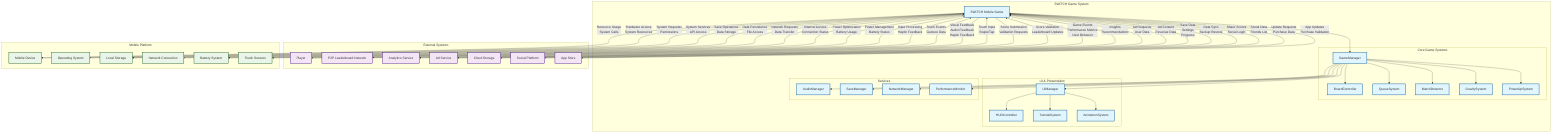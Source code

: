 graph TB
    subgraph "SWITCH Game System"
        SWITCH[SWITCH Mobile Game]
        
        subgraph "Core Game Systems"
            GM[GameManager]
            BC[BoardController]
            QS[QueueSystem]
            MD[MatchDetector]
            GS[GravitySystem]
            PU[PowerUpSystem]
        end
        
        subgraph "UI & Presentation"
            UI[UIManager]
            HUD[HUDController]
            TUT[TutorialSystem]
            ANIM[AnimationSystem]
        end
        
        subgraph "Services"
            AUDIO[AudioManager]
            SAVE[SaveManager]
            NET[NetworkManager]
            PERF[PerformanceMonitor]
        end
        
        SWITCH --> GM
        GM --> BC
        GM --> QS
        GM --> MD
        GM --> GS
        GM --> PU
        GM --> UI
        GM --> AUDIO
        GM --> SAVE
        GM --> NET
        GM --> PERF
        
        UI --> HUD
        UI --> TUT
        UI --> ANIM
    end
    
    subgraph "External Systems"
        PLAYER[Player]
        LEADERBOARD[P2P Leaderboard Network]
        ANALYTICS[Analytics Service]
        ADS[Ad Service]
        CLOUD[Cloud Storage]
        SOCIAL[Social Platform]
        STORE[App Store]
    end
    
    subgraph "Mobile Platform"
        DEVICE[Mobile Device]
        OS[Operating System]
        STORAGE[Local Storage]
        NETWORK[Network Connection]
        BATTERY[Battery System]
        SENSORS[Touch Sensors]
    end
    
    %% Player Interactions
    PLAYER -->|"Touch Input<br/>Swipe/Tap"| SWITCH
    SWITCH -->|"Visual Feedback<br/>Audio Feedback<br/>Haptic Feedback"| PLAYER
    
    %% Network Interactions
    SWITCH -->|"Score Submission<br/>Validation Requests"| LEADERBOARD
    LEADERBOARD -->|"Score Validation<br/>Leaderboard Updates"| SWITCH
    
    %% Analytics
    SWITCH -->|"Game Events<br/>Performance Metrics<br/>User Behavior"| ANALYTICS
    ANALYTICS -->|"Insights<br/>Recommendations"| SWITCH
    
    %% Advertising
    SWITCH -->|"Ad Requests<br/>User Data"| ADS
    ADS -->|"Ad Content<br/>Revenue Data"| SWITCH
    
    %% Cloud Storage
    SWITCH -->|"Save Data<br/>Settings<br/>Progress"| CLOUD
    CLOUD -->|"Data Sync<br/>Backup Restore"| SWITCH
    
    %% Social Features
    SWITCH -->|"Share Scores<br/>Social Login"| SOCIAL
    SOCIAL -->|"Social Data<br/>Friends List"| SWITCH
    
    %% App Store
    SWITCH -->|"Update Requests<br/>Purchase Data"| STORE
    STORE -->|"App Updates<br/>Purchase Validation"| SWITCH
    
    %% Platform Interactions
    DEVICE -->|"Hardware Access<br/>System Resources"| SWITCH
    SWITCH -->|"Resource Usage<br/>System Calls"| DEVICE
    
    OS -->|"System Services<br/>API Access"| SWITCH
    SWITCH -->|"System Requests<br/>Permissions"| OS
    
    STORAGE -->|"Data Persistence<br/>File Access"| SWITCH
    SWITCH -->|"Save Operations<br/>Data Storage"| STORAGE
    
    NETWORK -->|"Internet Access<br/>Connection Status"| SWITCH
    SWITCH -->|"Network Requests<br/>Data Transfer"| NETWORK
    
    BATTERY -->|"Power Management<br/>Battery Status"| SWITCH
    SWITCH -->|"Power Optimization<br/>Battery Usage"| BATTERY
    
    SENSORS -->|"Touch Events<br/>Gesture Data"| SWITCH
    SWITCH -->|"Input Processing<br/>Haptic Feedback"| SENSORS
    
    %% Styling
    classDef gameSystem fill:#e1f5fe,stroke:#01579b,stroke-width:2px
    classDef externalSystem fill:#f3e5f5,stroke:#4a148c,stroke-width:2px
    classDef platformSystem fill:#e8f5e8,stroke:#1b5e20,stroke-width:2px
    
    class SWITCH,GM,BC,QS,MD,GS,PU,UI,HUD,TUT,ANIM,AUDIO,SAVE,NET,PERF gameSystem
    class PLAYER,LEADERBOARD,ANALYTICS,ADS,CLOUD,SOCIAL,STORE externalSystem
    class DEVICE,OS,STORAGE,NETWORK,BATTERY,SENSORS platformSystem